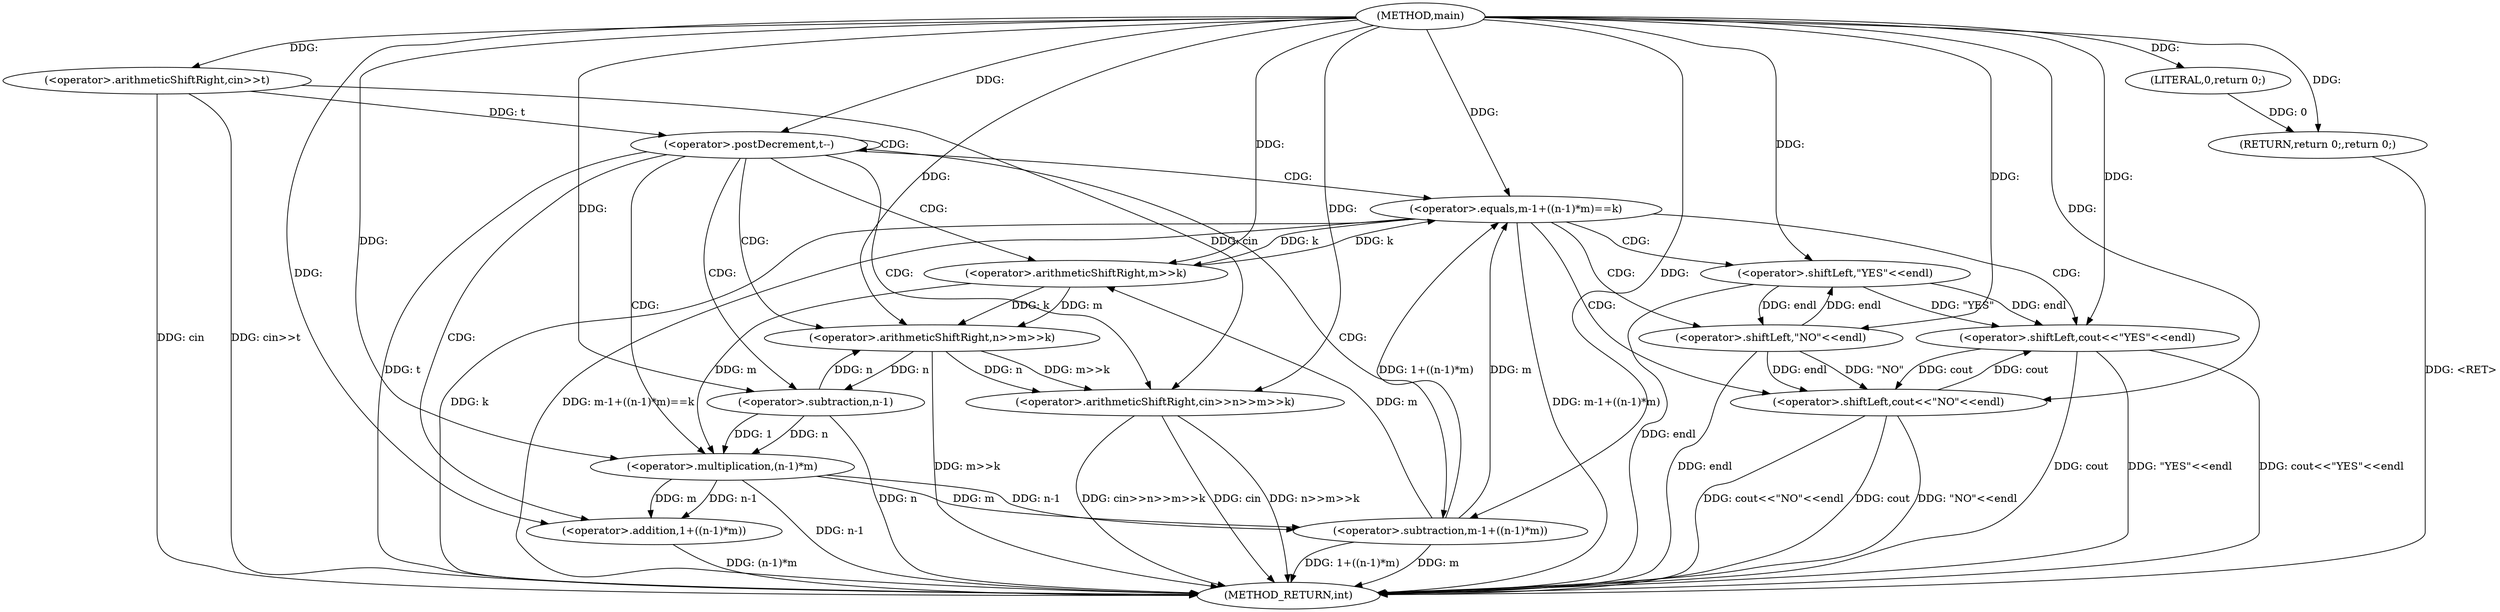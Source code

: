 digraph "main" {  
"1000101" [label = "(METHOD,main)" ]
"1000148" [label = "(METHOD_RETURN,int)" ]
"1000104" [label = "(<operator>.arithmeticShiftRight,cin>>t)" ]
"1000146" [label = "(RETURN,return 0;,return 0;)" ]
"1000108" [label = "(<operator>.postDecrement,t--)" ]
"1000147" [label = "(LITERAL,0,return 0;)" ]
"1000114" [label = "(<operator>.arithmeticShiftRight,cin>>n>>m>>k)" ]
"1000122" [label = "(<operator>.equals,m-1+((n-1)*m)==k)" ]
"1000116" [label = "(<operator>.arithmeticShiftRight,n>>m>>k)" ]
"1000134" [label = "(<operator>.shiftLeft,cout<<\"YES\"<<endl)" ]
"1000118" [label = "(<operator>.arithmeticShiftRight,m>>k)" ]
"1000123" [label = "(<operator>.subtraction,m-1+((n-1)*m))" ]
"1000141" [label = "(<operator>.shiftLeft,cout<<\"NO\"<<endl)" ]
"1000125" [label = "(<operator>.addition,1+((n-1)*m))" ]
"1000136" [label = "(<operator>.shiftLeft,\"YES\"<<endl)" ]
"1000127" [label = "(<operator>.multiplication,(n-1)*m)" ]
"1000143" [label = "(<operator>.shiftLeft,\"NO\"<<endl)" ]
"1000128" [label = "(<operator>.subtraction,n-1)" ]
  "1000146" -> "1000148"  [ label = "DDG: <RET>"] 
  "1000104" -> "1000148"  [ label = "DDG: cin"] 
  "1000104" -> "1000148"  [ label = "DDG: cin>>t"] 
  "1000108" -> "1000148"  [ label = "DDG: t"] 
  "1000114" -> "1000148"  [ label = "DDG: cin"] 
  "1000116" -> "1000148"  [ label = "DDG: m>>k"] 
  "1000114" -> "1000148"  [ label = "DDG: n>>m>>k"] 
  "1000114" -> "1000148"  [ label = "DDG: cin>>n>>m>>k"] 
  "1000123" -> "1000148"  [ label = "DDG: m"] 
  "1000128" -> "1000148"  [ label = "DDG: n"] 
  "1000127" -> "1000148"  [ label = "DDG: n-1"] 
  "1000125" -> "1000148"  [ label = "DDG: (n-1)*m"] 
  "1000123" -> "1000148"  [ label = "DDG: 1+((n-1)*m)"] 
  "1000122" -> "1000148"  [ label = "DDG: m-1+((n-1)*m)"] 
  "1000122" -> "1000148"  [ label = "DDG: k"] 
  "1000122" -> "1000148"  [ label = "DDG: m-1+((n-1)*m)==k"] 
  "1000141" -> "1000148"  [ label = "DDG: cout"] 
  "1000143" -> "1000148"  [ label = "DDG: endl"] 
  "1000141" -> "1000148"  [ label = "DDG: \"NO\"<<endl"] 
  "1000141" -> "1000148"  [ label = "DDG: cout<<\"NO\"<<endl"] 
  "1000134" -> "1000148"  [ label = "DDG: cout"] 
  "1000136" -> "1000148"  [ label = "DDG: endl"] 
  "1000134" -> "1000148"  [ label = "DDG: \"YES\"<<endl"] 
  "1000134" -> "1000148"  [ label = "DDG: cout<<\"YES\"<<endl"] 
  "1000147" -> "1000146"  [ label = "DDG: 0"] 
  "1000101" -> "1000146"  [ label = "DDG: "] 
  "1000101" -> "1000104"  [ label = "DDG: "] 
  "1000101" -> "1000147"  [ label = "DDG: "] 
  "1000104" -> "1000108"  [ label = "DDG: t"] 
  "1000101" -> "1000108"  [ label = "DDG: "] 
  "1000104" -> "1000114"  [ label = "DDG: cin"] 
  "1000101" -> "1000114"  [ label = "DDG: "] 
  "1000116" -> "1000114"  [ label = "DDG: n"] 
  "1000116" -> "1000114"  [ label = "DDG: m>>k"] 
  "1000128" -> "1000116"  [ label = "DDG: n"] 
  "1000101" -> "1000116"  [ label = "DDG: "] 
  "1000118" -> "1000116"  [ label = "DDG: k"] 
  "1000118" -> "1000116"  [ label = "DDG: m"] 
  "1000123" -> "1000122"  [ label = "DDG: m"] 
  "1000123" -> "1000122"  [ label = "DDG: 1+((n-1)*m)"] 
  "1000118" -> "1000122"  [ label = "DDG: k"] 
  "1000101" -> "1000122"  [ label = "DDG: "] 
  "1000123" -> "1000118"  [ label = "DDG: m"] 
  "1000101" -> "1000118"  [ label = "DDG: "] 
  "1000122" -> "1000118"  [ label = "DDG: k"] 
  "1000127" -> "1000123"  [ label = "DDG: m"] 
  "1000101" -> "1000123"  [ label = "DDG: "] 
  "1000127" -> "1000123"  [ label = "DDG: n-1"] 
  "1000141" -> "1000134"  [ label = "DDG: cout"] 
  "1000101" -> "1000134"  [ label = "DDG: "] 
  "1000136" -> "1000134"  [ label = "DDG: \"YES\""] 
  "1000136" -> "1000134"  [ label = "DDG: endl"] 
  "1000101" -> "1000125"  [ label = "DDG: "] 
  "1000127" -> "1000125"  [ label = "DDG: n-1"] 
  "1000127" -> "1000125"  [ label = "DDG: m"] 
  "1000101" -> "1000136"  [ label = "DDG: "] 
  "1000143" -> "1000136"  [ label = "DDG: endl"] 
  "1000134" -> "1000141"  [ label = "DDG: cout"] 
  "1000101" -> "1000141"  [ label = "DDG: "] 
  "1000143" -> "1000141"  [ label = "DDG: endl"] 
  "1000143" -> "1000141"  [ label = "DDG: \"NO\""] 
  "1000128" -> "1000127"  [ label = "DDG: n"] 
  "1000128" -> "1000127"  [ label = "DDG: 1"] 
  "1000118" -> "1000127"  [ label = "DDG: m"] 
  "1000101" -> "1000127"  [ label = "DDG: "] 
  "1000101" -> "1000143"  [ label = "DDG: "] 
  "1000136" -> "1000143"  [ label = "DDG: endl"] 
  "1000116" -> "1000128"  [ label = "DDG: n"] 
  "1000101" -> "1000128"  [ label = "DDG: "] 
  "1000108" -> "1000125"  [ label = "CDG: "] 
  "1000108" -> "1000116"  [ label = "CDG: "] 
  "1000108" -> "1000127"  [ label = "CDG: "] 
  "1000108" -> "1000128"  [ label = "CDG: "] 
  "1000108" -> "1000123"  [ label = "CDG: "] 
  "1000108" -> "1000108"  [ label = "CDG: "] 
  "1000108" -> "1000114"  [ label = "CDG: "] 
  "1000108" -> "1000118"  [ label = "CDG: "] 
  "1000108" -> "1000122"  [ label = "CDG: "] 
  "1000122" -> "1000143"  [ label = "CDG: "] 
  "1000122" -> "1000141"  [ label = "CDG: "] 
  "1000122" -> "1000136"  [ label = "CDG: "] 
  "1000122" -> "1000134"  [ label = "CDG: "] 
}
